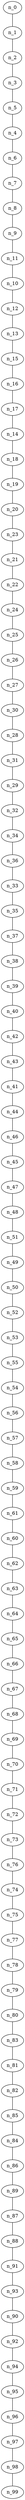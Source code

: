 graph grafoBarabasi_100_7_DFS_R  {
n_0;
n_1;
n_2;
n_3;
n_5;
n_4;
n_6;
n_7;
n_8;
n_9;
n_11;
n_10;
n_12;
n_13;
n_15;
n_16;
n_17;
n_14;
n_18;
n_19;
n_20;
n_23;
n_21;
n_22;
n_24;
n_25;
n_26;
n_27;
n_30;
n_28;
n_31;
n_29;
n_32;
n_34;
n_36;
n_33;
n_35;
n_37;
n_38;
n_39;
n_40;
n_42;
n_43;
n_41;
n_44;
n_46;
n_45;
n_47;
n_48;
n_51;
n_49;
n_50;
n_52;
n_53;
n_55;
n_54;
n_56;
n_57;
n_58;
n_59;
n_61;
n_60;
n_62;
n_63;
n_64;
n_65;
n_66;
n_67;
n_68;
n_69;
n_70;
n_71;
n_72;
n_73;
n_76;
n_74;
n_75;
n_77;
n_78;
n_79;
n_80;
n_83;
n_81;
n_82;
n_85;
n_84;
n_86;
n_89;
n_87;
n_88;
n_91;
n_93;
n_90;
n_92;
n_94;
n_95;
n_96;
n_97;
n_98;
n_99;
n_0 -- n_1;
n_1 -- n_2;
n_2 -- n_3;
n_3 -- n_5;
n_5 -- n_4;
n_4 -- n_6;
n_6 -- n_7;
n_7 -- n_8;
n_8 -- n_9;
n_9 -- n_11;
n_11 -- n_10;
n_10 -- n_12;
n_12 -- n_13;
n_13 -- n_15;
n_15 -- n_16;
n_16 -- n_17;
n_17 -- n_14;
n_14 -- n_18;
n_18 -- n_19;
n_19 -- n_20;
n_20 -- n_23;
n_23 -- n_21;
n_21 -- n_22;
n_22 -- n_24;
n_24 -- n_25;
n_25 -- n_26;
n_26 -- n_27;
n_27 -- n_30;
n_30 -- n_28;
n_28 -- n_31;
n_31 -- n_29;
n_29 -- n_32;
n_32 -- n_34;
n_34 -- n_36;
n_36 -- n_33;
n_33 -- n_35;
n_35 -- n_37;
n_37 -- n_38;
n_38 -- n_39;
n_39 -- n_40;
n_40 -- n_42;
n_42 -- n_43;
n_43 -- n_41;
n_41 -- n_44;
n_44 -- n_46;
n_46 -- n_45;
n_45 -- n_47;
n_47 -- n_48;
n_48 -- n_51;
n_51 -- n_49;
n_49 -- n_50;
n_50 -- n_52;
n_52 -- n_53;
n_53 -- n_55;
n_55 -- n_54;
n_54 -- n_56;
n_56 -- n_57;
n_57 -- n_58;
n_58 -- n_59;
n_59 -- n_61;
n_61 -- n_60;
n_60 -- n_62;
n_62 -- n_63;
n_63 -- n_64;
n_64 -- n_65;
n_65 -- n_66;
n_66 -- n_67;
n_67 -- n_68;
n_68 -- n_69;
n_69 -- n_70;
n_70 -- n_71;
n_71 -- n_72;
n_72 -- n_73;
n_73 -- n_76;
n_76 -- n_74;
n_74 -- n_75;
n_75 -- n_77;
n_77 -- n_78;
n_78 -- n_79;
n_79 -- n_80;
n_80 -- n_83;
n_83 -- n_81;
n_81 -- n_82;
n_82 -- n_85;
n_85 -- n_84;
n_84 -- n_86;
n_86 -- n_89;
n_89 -- n_87;
n_87 -- n_88;
n_88 -- n_91;
n_91 -- n_93;
n_93 -- n_90;
n_90 -- n_92;
n_92 -- n_94;
n_94 -- n_95;
n_95 -- n_96;
n_96 -- n_97;
n_97 -- n_98;
n_98 -- n_99;
}